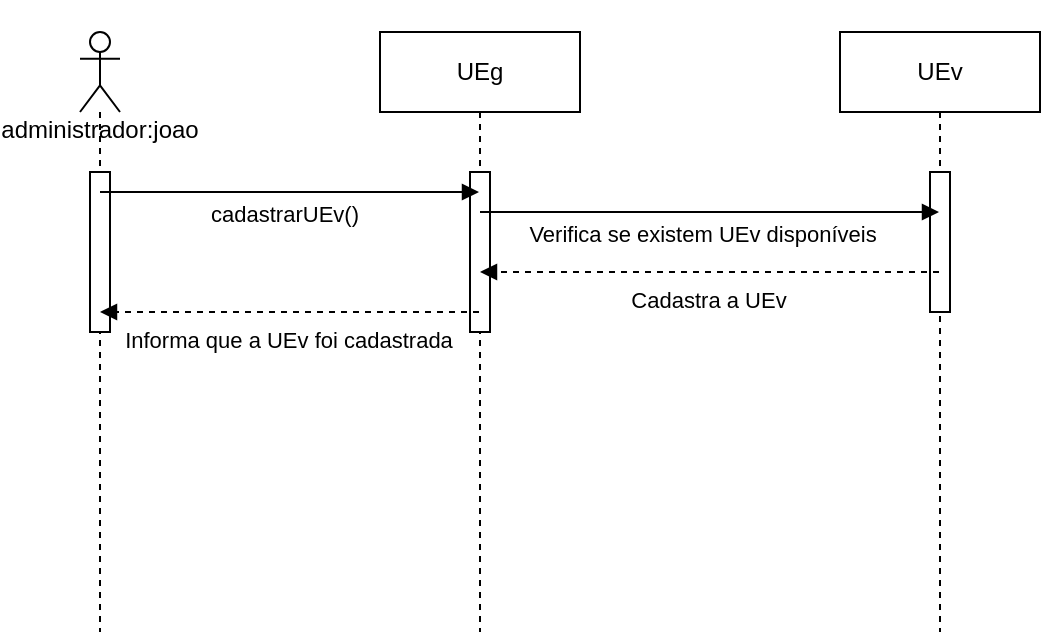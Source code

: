 <mxfile version="28.2.1">
  <diagram name="Página-1" id="EG0WJdgCVq0QqxWWPfPJ">
    <mxGraphModel dx="1042" dy="562" grid="1" gridSize="10" guides="1" tooltips="1" connect="1" arrows="1" fold="1" page="1" pageScale="1" pageWidth="827" pageHeight="1169" math="0" shadow="0">
      <root>
        <mxCell id="0" />
        <mxCell id="1" parent="0" />
        <mxCell id="Y40OZUE1ph2ek5Ms6YB9-1" value="&lt;div&gt;&lt;br&gt;&lt;/div&gt;&lt;div&gt;&lt;br&gt;&lt;/div&gt;&lt;div&gt;&lt;br&gt;&lt;/div&gt;&lt;div&gt;&lt;br&gt;&lt;/div&gt;&lt;div&gt;administrador:joao&lt;/div&gt;" style="shape=umlLifeline;perimeter=lifelinePerimeter;whiteSpace=wrap;html=1;container=1;dropTarget=0;collapsible=0;recursiveResize=0;outlineConnect=0;portConstraint=eastwest;newEdgeStyle={&quot;curved&quot;:0,&quot;rounded&quot;:0};participant=umlActor;size=40;" parent="1" vertex="1">
          <mxGeometry x="174" y="130" width="20" height="300" as="geometry" />
        </mxCell>
        <mxCell id="VjFCUbclSe4mBmVIA52Z-1" value="" style="html=1;points=[[0,0,0,0,5],[0,1,0,0,-5],[1,0,0,0,5],[1,1,0,0,-5]];perimeter=orthogonalPerimeter;outlineConnect=0;targetShapes=umlLifeline;portConstraint=eastwest;newEdgeStyle={&quot;curved&quot;:0,&quot;rounded&quot;:0};" vertex="1" parent="Y40OZUE1ph2ek5Ms6YB9-1">
          <mxGeometry x="5" y="70" width="10" height="80" as="geometry" />
        </mxCell>
        <mxCell id="Y40OZUE1ph2ek5Ms6YB9-2" value="UEg" style="shape=umlLifeline;perimeter=lifelinePerimeter;whiteSpace=wrap;html=1;container=1;dropTarget=0;collapsible=0;recursiveResize=0;outlineConnect=0;portConstraint=eastwest;newEdgeStyle={&quot;curved&quot;:0,&quot;rounded&quot;:0};" parent="1" vertex="1">
          <mxGeometry x="324" y="130" width="100" height="300" as="geometry" />
        </mxCell>
        <mxCell id="Y40OZUE1ph2ek5Ms6YB9-3" value="" style="html=1;points=[[0,0,0,0,5],[0,1,0,0,-5],[1,0,0,0,5],[1,1,0,0,-5]];perimeter=orthogonalPerimeter;outlineConnect=0;targetShapes=umlLifeline;portConstraint=eastwest;newEdgeStyle={&quot;curved&quot;:0,&quot;rounded&quot;:0};" parent="Y40OZUE1ph2ek5Ms6YB9-2" vertex="1">
          <mxGeometry x="45" y="70" width="10" height="80" as="geometry" />
        </mxCell>
        <mxCell id="Y40OZUE1ph2ek5Ms6YB9-4" value="UEv" style="shape=umlLifeline;perimeter=lifelinePerimeter;whiteSpace=wrap;html=1;container=1;dropTarget=0;collapsible=0;recursiveResize=0;outlineConnect=0;portConstraint=eastwest;newEdgeStyle={&quot;curved&quot;:0,&quot;rounded&quot;:0};" parent="1" vertex="1">
          <mxGeometry x="554" y="130" width="100" height="300" as="geometry" />
        </mxCell>
        <mxCell id="Y40OZUE1ph2ek5Ms6YB9-5" value="" style="html=1;points=[[0,0,0,0,5],[0,1,0,0,-5],[1,0,0,0,5],[1,1,0,0,-5]];perimeter=orthogonalPerimeter;outlineConnect=0;targetShapes=umlLifeline;portConstraint=eastwest;newEdgeStyle={&quot;curved&quot;:0,&quot;rounded&quot;:0};" parent="Y40OZUE1ph2ek5Ms6YB9-4" vertex="1">
          <mxGeometry x="45" y="70" width="10" height="70" as="geometry" />
        </mxCell>
        <mxCell id="Y40OZUE1ph2ek5Ms6YB9-6" value="cadastrarUEv()" style="html=1;verticalAlign=bottom;endArrow=block;curved=0;rounded=0;" parent="1" source="Y40OZUE1ph2ek5Ms6YB9-1" target="Y40OZUE1ph2ek5Ms6YB9-2" edge="1">
          <mxGeometry x="-0.047" y="-20" width="80" relative="1" as="geometry">
            <mxPoint x="444" y="300" as="sourcePoint" />
            <mxPoint x="524" y="300" as="targetPoint" />
            <Array as="points">
              <mxPoint x="284" y="210" />
            </Array>
            <mxPoint x="1" as="offset" />
          </mxGeometry>
        </mxCell>
        <mxCell id="Y40OZUE1ph2ek5Ms6YB9-7" value="Verifica se existem UEv disponíveis" style="html=1;verticalAlign=bottom;endArrow=block;curved=0;rounded=0;" parent="1" source="Y40OZUE1ph2ek5Ms6YB9-2" target="Y40OZUE1ph2ek5Ms6YB9-4" edge="1">
          <mxGeometry x="-0.047" y="-20" width="80" relative="1" as="geometry">
            <mxPoint x="214" y="210" as="sourcePoint" />
            <mxPoint x="404" y="210" as="targetPoint" />
            <Array as="points">
              <mxPoint x="480" y="220" />
            </Array>
            <mxPoint x="1" as="offset" />
          </mxGeometry>
        </mxCell>
        <mxCell id="Y40OZUE1ph2ek5Ms6YB9-8" value="Cadastra a UEv" style="html=1;verticalAlign=bottom;endArrow=block;curved=0;rounded=0;dashed=1;" parent="1" source="Y40OZUE1ph2ek5Ms6YB9-4" target="Y40OZUE1ph2ek5Ms6YB9-2" edge="1">
          <mxGeometry x="0.01" y="23" width="80" relative="1" as="geometry">
            <mxPoint x="510" y="220" as="sourcePoint" />
            <mxPoint x="740" y="220" as="targetPoint" />
            <Array as="points">
              <mxPoint x="480" y="250" />
            </Array>
            <mxPoint as="offset" />
          </mxGeometry>
        </mxCell>
        <mxCell id="Y40OZUE1ph2ek5Ms6YB9-9" value="Informa que a UEv foi cadastrada" style="html=1;verticalAlign=bottom;endArrow=block;curved=0;rounded=0;dashed=1;" parent="1" source="Y40OZUE1ph2ek5Ms6YB9-2" target="Y40OZUE1ph2ek5Ms6YB9-1" edge="1">
          <mxGeometry x="0.01" y="23" width="80" relative="1" as="geometry">
            <mxPoint x="650" y="270" as="sourcePoint" />
            <mxPoint x="420" y="270" as="targetPoint" />
            <Array as="points">
              <mxPoint x="280" y="270" />
            </Array>
            <mxPoint as="offset" />
          </mxGeometry>
        </mxCell>
      </root>
    </mxGraphModel>
  </diagram>
</mxfile>

